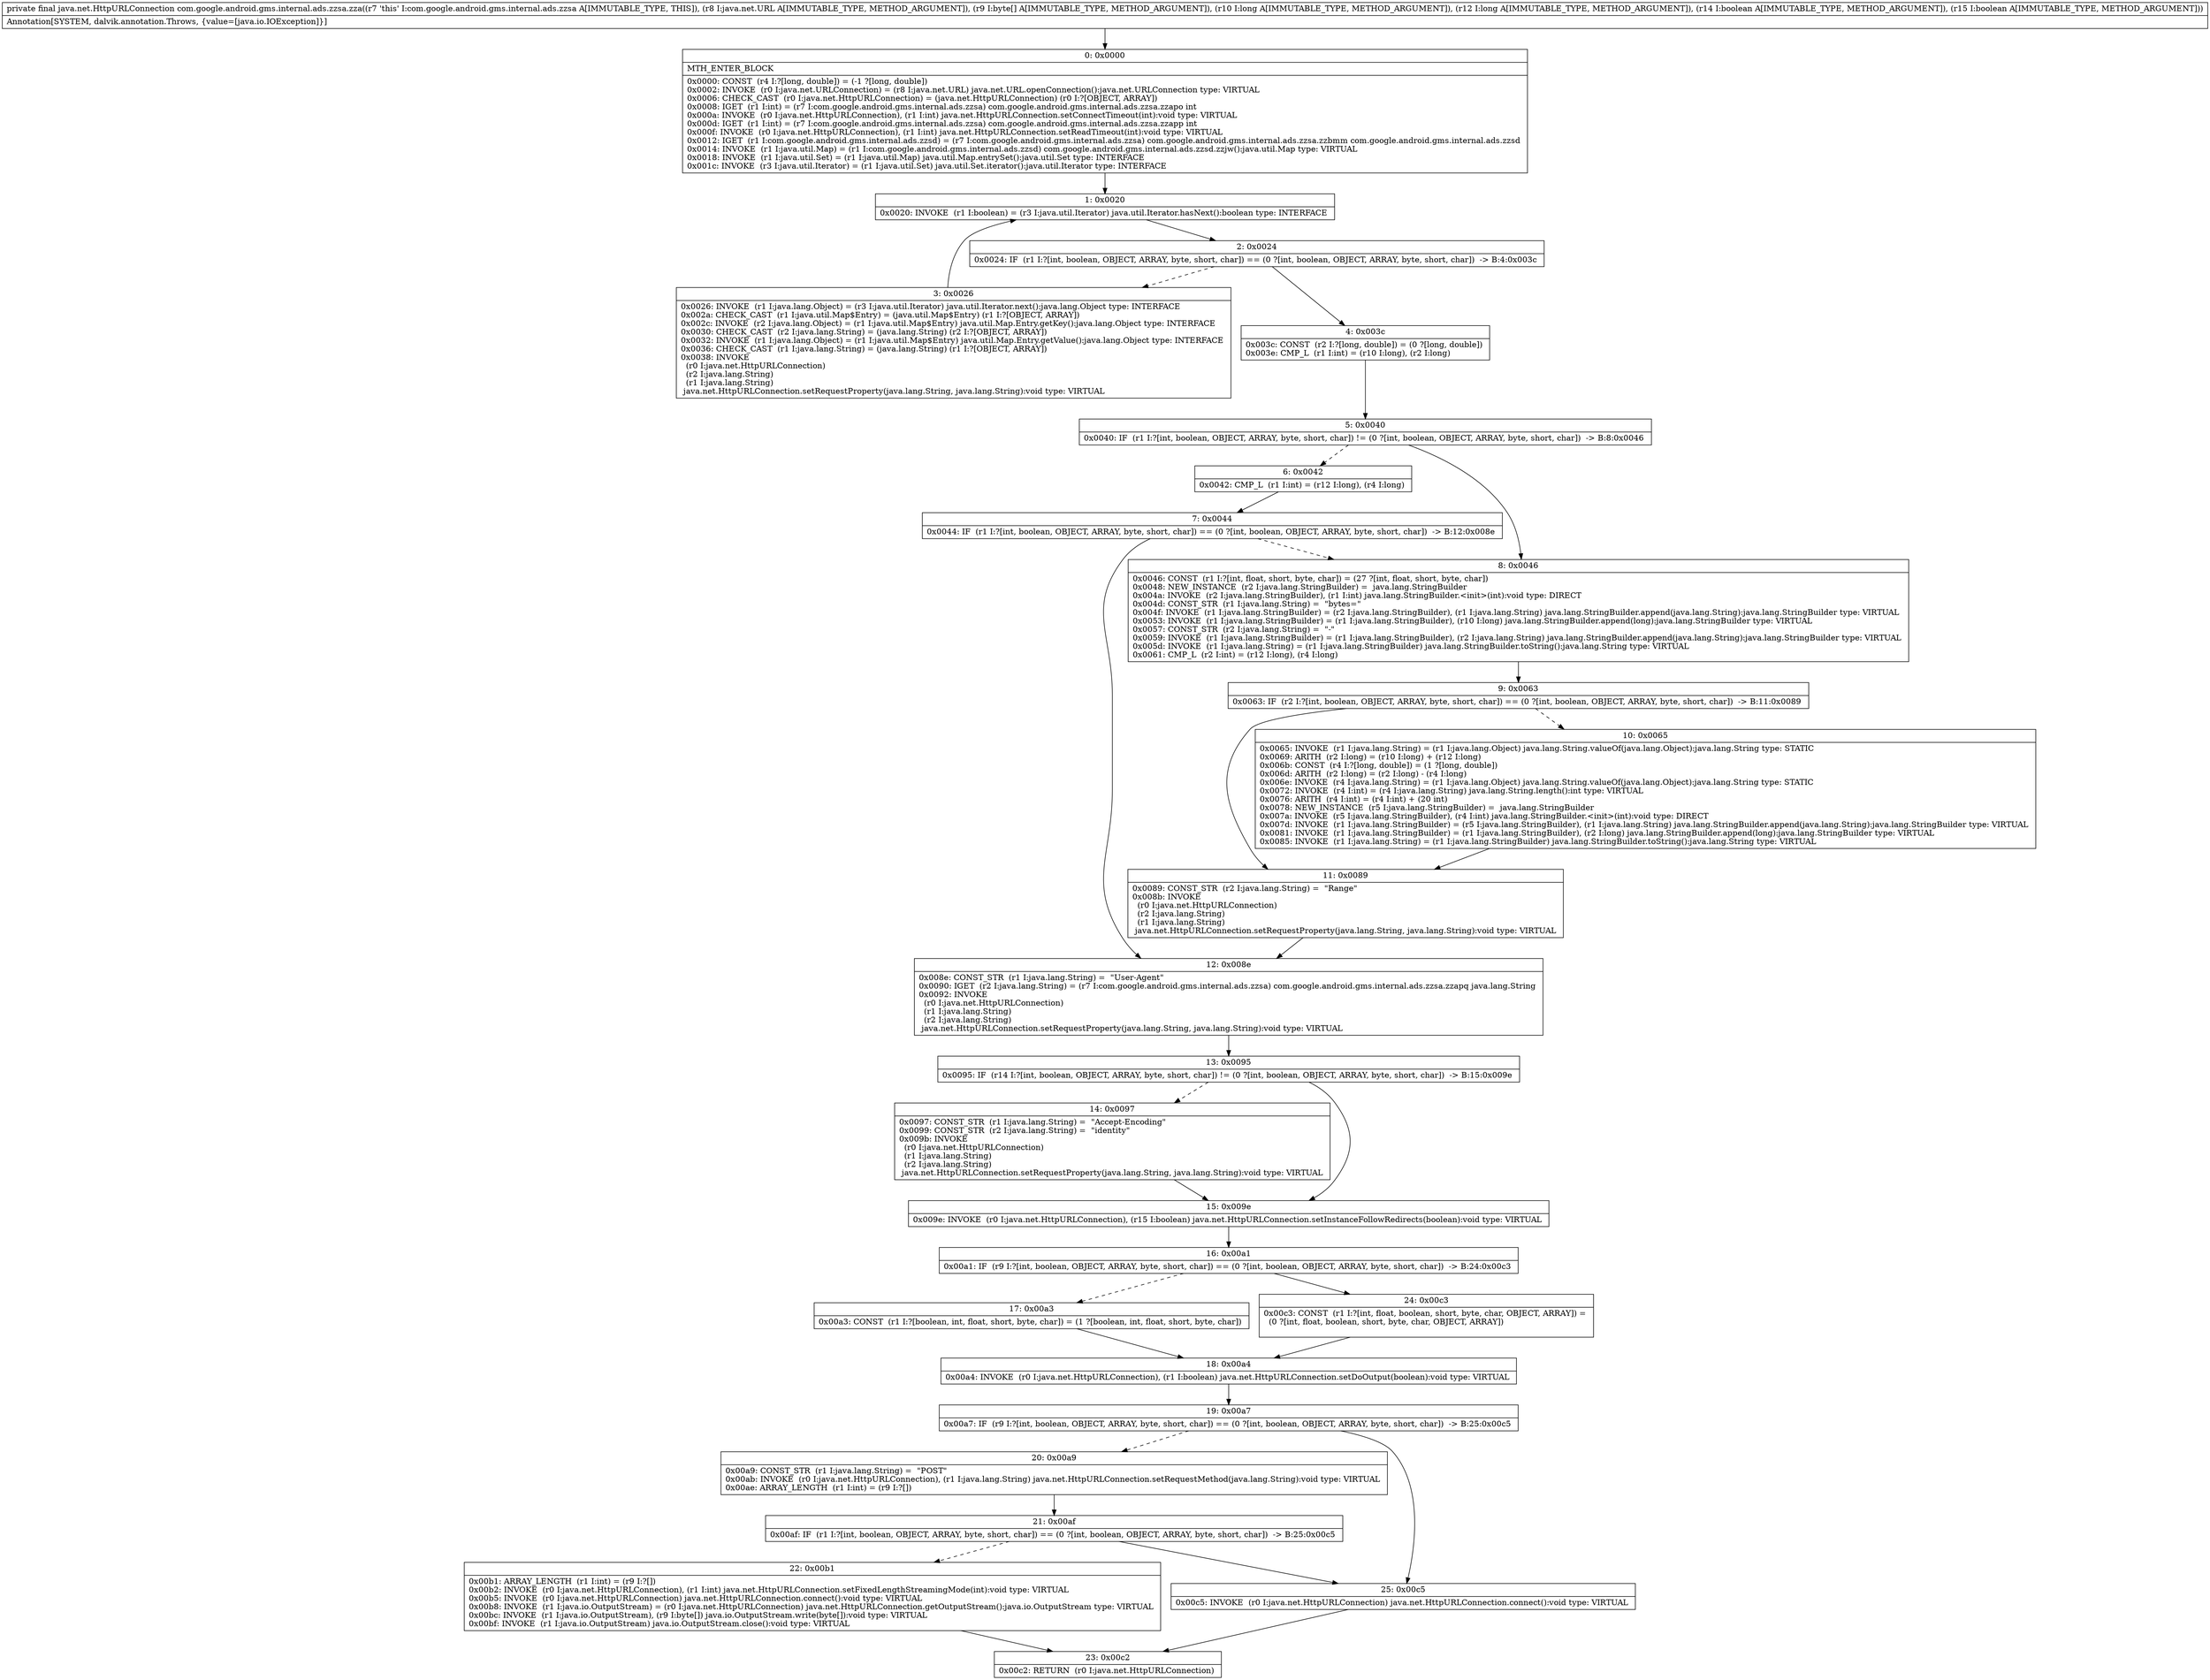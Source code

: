 digraph "CFG forcom.google.android.gms.internal.ads.zzsa.zza(Ljava\/net\/URL;[BJJZZ)Ljava\/net\/HttpURLConnection;" {
Node_0 [shape=record,label="{0\:\ 0x0000|MTH_ENTER_BLOCK\l|0x0000: CONST  (r4 I:?[long, double]) = (\-1 ?[long, double]) \l0x0002: INVOKE  (r0 I:java.net.URLConnection) = (r8 I:java.net.URL) java.net.URL.openConnection():java.net.URLConnection type: VIRTUAL \l0x0006: CHECK_CAST  (r0 I:java.net.HttpURLConnection) = (java.net.HttpURLConnection) (r0 I:?[OBJECT, ARRAY]) \l0x0008: IGET  (r1 I:int) = (r7 I:com.google.android.gms.internal.ads.zzsa) com.google.android.gms.internal.ads.zzsa.zzapo int \l0x000a: INVOKE  (r0 I:java.net.HttpURLConnection), (r1 I:int) java.net.HttpURLConnection.setConnectTimeout(int):void type: VIRTUAL \l0x000d: IGET  (r1 I:int) = (r7 I:com.google.android.gms.internal.ads.zzsa) com.google.android.gms.internal.ads.zzsa.zzapp int \l0x000f: INVOKE  (r0 I:java.net.HttpURLConnection), (r1 I:int) java.net.HttpURLConnection.setReadTimeout(int):void type: VIRTUAL \l0x0012: IGET  (r1 I:com.google.android.gms.internal.ads.zzsd) = (r7 I:com.google.android.gms.internal.ads.zzsa) com.google.android.gms.internal.ads.zzsa.zzbmm com.google.android.gms.internal.ads.zzsd \l0x0014: INVOKE  (r1 I:java.util.Map) = (r1 I:com.google.android.gms.internal.ads.zzsd) com.google.android.gms.internal.ads.zzsd.zzjw():java.util.Map type: VIRTUAL \l0x0018: INVOKE  (r1 I:java.util.Set) = (r1 I:java.util.Map) java.util.Map.entrySet():java.util.Set type: INTERFACE \l0x001c: INVOKE  (r3 I:java.util.Iterator) = (r1 I:java.util.Set) java.util.Set.iterator():java.util.Iterator type: INTERFACE \l}"];
Node_1 [shape=record,label="{1\:\ 0x0020|0x0020: INVOKE  (r1 I:boolean) = (r3 I:java.util.Iterator) java.util.Iterator.hasNext():boolean type: INTERFACE \l}"];
Node_2 [shape=record,label="{2\:\ 0x0024|0x0024: IF  (r1 I:?[int, boolean, OBJECT, ARRAY, byte, short, char]) == (0 ?[int, boolean, OBJECT, ARRAY, byte, short, char])  \-\> B:4:0x003c \l}"];
Node_3 [shape=record,label="{3\:\ 0x0026|0x0026: INVOKE  (r1 I:java.lang.Object) = (r3 I:java.util.Iterator) java.util.Iterator.next():java.lang.Object type: INTERFACE \l0x002a: CHECK_CAST  (r1 I:java.util.Map$Entry) = (java.util.Map$Entry) (r1 I:?[OBJECT, ARRAY]) \l0x002c: INVOKE  (r2 I:java.lang.Object) = (r1 I:java.util.Map$Entry) java.util.Map.Entry.getKey():java.lang.Object type: INTERFACE \l0x0030: CHECK_CAST  (r2 I:java.lang.String) = (java.lang.String) (r2 I:?[OBJECT, ARRAY]) \l0x0032: INVOKE  (r1 I:java.lang.Object) = (r1 I:java.util.Map$Entry) java.util.Map.Entry.getValue():java.lang.Object type: INTERFACE \l0x0036: CHECK_CAST  (r1 I:java.lang.String) = (java.lang.String) (r1 I:?[OBJECT, ARRAY]) \l0x0038: INVOKE  \l  (r0 I:java.net.HttpURLConnection)\l  (r2 I:java.lang.String)\l  (r1 I:java.lang.String)\l java.net.HttpURLConnection.setRequestProperty(java.lang.String, java.lang.String):void type: VIRTUAL \l}"];
Node_4 [shape=record,label="{4\:\ 0x003c|0x003c: CONST  (r2 I:?[long, double]) = (0 ?[long, double]) \l0x003e: CMP_L  (r1 I:int) = (r10 I:long), (r2 I:long) \l}"];
Node_5 [shape=record,label="{5\:\ 0x0040|0x0040: IF  (r1 I:?[int, boolean, OBJECT, ARRAY, byte, short, char]) != (0 ?[int, boolean, OBJECT, ARRAY, byte, short, char])  \-\> B:8:0x0046 \l}"];
Node_6 [shape=record,label="{6\:\ 0x0042|0x0042: CMP_L  (r1 I:int) = (r12 I:long), (r4 I:long) \l}"];
Node_7 [shape=record,label="{7\:\ 0x0044|0x0044: IF  (r1 I:?[int, boolean, OBJECT, ARRAY, byte, short, char]) == (0 ?[int, boolean, OBJECT, ARRAY, byte, short, char])  \-\> B:12:0x008e \l}"];
Node_8 [shape=record,label="{8\:\ 0x0046|0x0046: CONST  (r1 I:?[int, float, short, byte, char]) = (27 ?[int, float, short, byte, char]) \l0x0048: NEW_INSTANCE  (r2 I:java.lang.StringBuilder) =  java.lang.StringBuilder \l0x004a: INVOKE  (r2 I:java.lang.StringBuilder), (r1 I:int) java.lang.StringBuilder.\<init\>(int):void type: DIRECT \l0x004d: CONST_STR  (r1 I:java.lang.String) =  \"bytes=\" \l0x004f: INVOKE  (r1 I:java.lang.StringBuilder) = (r2 I:java.lang.StringBuilder), (r1 I:java.lang.String) java.lang.StringBuilder.append(java.lang.String):java.lang.StringBuilder type: VIRTUAL \l0x0053: INVOKE  (r1 I:java.lang.StringBuilder) = (r1 I:java.lang.StringBuilder), (r10 I:long) java.lang.StringBuilder.append(long):java.lang.StringBuilder type: VIRTUAL \l0x0057: CONST_STR  (r2 I:java.lang.String) =  \"\-\" \l0x0059: INVOKE  (r1 I:java.lang.StringBuilder) = (r1 I:java.lang.StringBuilder), (r2 I:java.lang.String) java.lang.StringBuilder.append(java.lang.String):java.lang.StringBuilder type: VIRTUAL \l0x005d: INVOKE  (r1 I:java.lang.String) = (r1 I:java.lang.StringBuilder) java.lang.StringBuilder.toString():java.lang.String type: VIRTUAL \l0x0061: CMP_L  (r2 I:int) = (r12 I:long), (r4 I:long) \l}"];
Node_9 [shape=record,label="{9\:\ 0x0063|0x0063: IF  (r2 I:?[int, boolean, OBJECT, ARRAY, byte, short, char]) == (0 ?[int, boolean, OBJECT, ARRAY, byte, short, char])  \-\> B:11:0x0089 \l}"];
Node_10 [shape=record,label="{10\:\ 0x0065|0x0065: INVOKE  (r1 I:java.lang.String) = (r1 I:java.lang.Object) java.lang.String.valueOf(java.lang.Object):java.lang.String type: STATIC \l0x0069: ARITH  (r2 I:long) = (r10 I:long) + (r12 I:long) \l0x006b: CONST  (r4 I:?[long, double]) = (1 ?[long, double]) \l0x006d: ARITH  (r2 I:long) = (r2 I:long) \- (r4 I:long) \l0x006e: INVOKE  (r4 I:java.lang.String) = (r1 I:java.lang.Object) java.lang.String.valueOf(java.lang.Object):java.lang.String type: STATIC \l0x0072: INVOKE  (r4 I:int) = (r4 I:java.lang.String) java.lang.String.length():int type: VIRTUAL \l0x0076: ARITH  (r4 I:int) = (r4 I:int) + (20 int) \l0x0078: NEW_INSTANCE  (r5 I:java.lang.StringBuilder) =  java.lang.StringBuilder \l0x007a: INVOKE  (r5 I:java.lang.StringBuilder), (r4 I:int) java.lang.StringBuilder.\<init\>(int):void type: DIRECT \l0x007d: INVOKE  (r1 I:java.lang.StringBuilder) = (r5 I:java.lang.StringBuilder), (r1 I:java.lang.String) java.lang.StringBuilder.append(java.lang.String):java.lang.StringBuilder type: VIRTUAL \l0x0081: INVOKE  (r1 I:java.lang.StringBuilder) = (r1 I:java.lang.StringBuilder), (r2 I:long) java.lang.StringBuilder.append(long):java.lang.StringBuilder type: VIRTUAL \l0x0085: INVOKE  (r1 I:java.lang.String) = (r1 I:java.lang.StringBuilder) java.lang.StringBuilder.toString():java.lang.String type: VIRTUAL \l}"];
Node_11 [shape=record,label="{11\:\ 0x0089|0x0089: CONST_STR  (r2 I:java.lang.String) =  \"Range\" \l0x008b: INVOKE  \l  (r0 I:java.net.HttpURLConnection)\l  (r2 I:java.lang.String)\l  (r1 I:java.lang.String)\l java.net.HttpURLConnection.setRequestProperty(java.lang.String, java.lang.String):void type: VIRTUAL \l}"];
Node_12 [shape=record,label="{12\:\ 0x008e|0x008e: CONST_STR  (r1 I:java.lang.String) =  \"User\-Agent\" \l0x0090: IGET  (r2 I:java.lang.String) = (r7 I:com.google.android.gms.internal.ads.zzsa) com.google.android.gms.internal.ads.zzsa.zzapq java.lang.String \l0x0092: INVOKE  \l  (r0 I:java.net.HttpURLConnection)\l  (r1 I:java.lang.String)\l  (r2 I:java.lang.String)\l java.net.HttpURLConnection.setRequestProperty(java.lang.String, java.lang.String):void type: VIRTUAL \l}"];
Node_13 [shape=record,label="{13\:\ 0x0095|0x0095: IF  (r14 I:?[int, boolean, OBJECT, ARRAY, byte, short, char]) != (0 ?[int, boolean, OBJECT, ARRAY, byte, short, char])  \-\> B:15:0x009e \l}"];
Node_14 [shape=record,label="{14\:\ 0x0097|0x0097: CONST_STR  (r1 I:java.lang.String) =  \"Accept\-Encoding\" \l0x0099: CONST_STR  (r2 I:java.lang.String) =  \"identity\" \l0x009b: INVOKE  \l  (r0 I:java.net.HttpURLConnection)\l  (r1 I:java.lang.String)\l  (r2 I:java.lang.String)\l java.net.HttpURLConnection.setRequestProperty(java.lang.String, java.lang.String):void type: VIRTUAL \l}"];
Node_15 [shape=record,label="{15\:\ 0x009e|0x009e: INVOKE  (r0 I:java.net.HttpURLConnection), (r15 I:boolean) java.net.HttpURLConnection.setInstanceFollowRedirects(boolean):void type: VIRTUAL \l}"];
Node_16 [shape=record,label="{16\:\ 0x00a1|0x00a1: IF  (r9 I:?[int, boolean, OBJECT, ARRAY, byte, short, char]) == (0 ?[int, boolean, OBJECT, ARRAY, byte, short, char])  \-\> B:24:0x00c3 \l}"];
Node_17 [shape=record,label="{17\:\ 0x00a3|0x00a3: CONST  (r1 I:?[boolean, int, float, short, byte, char]) = (1 ?[boolean, int, float, short, byte, char]) \l}"];
Node_18 [shape=record,label="{18\:\ 0x00a4|0x00a4: INVOKE  (r0 I:java.net.HttpURLConnection), (r1 I:boolean) java.net.HttpURLConnection.setDoOutput(boolean):void type: VIRTUAL \l}"];
Node_19 [shape=record,label="{19\:\ 0x00a7|0x00a7: IF  (r9 I:?[int, boolean, OBJECT, ARRAY, byte, short, char]) == (0 ?[int, boolean, OBJECT, ARRAY, byte, short, char])  \-\> B:25:0x00c5 \l}"];
Node_20 [shape=record,label="{20\:\ 0x00a9|0x00a9: CONST_STR  (r1 I:java.lang.String) =  \"POST\" \l0x00ab: INVOKE  (r0 I:java.net.HttpURLConnection), (r1 I:java.lang.String) java.net.HttpURLConnection.setRequestMethod(java.lang.String):void type: VIRTUAL \l0x00ae: ARRAY_LENGTH  (r1 I:int) = (r9 I:?[]) \l}"];
Node_21 [shape=record,label="{21\:\ 0x00af|0x00af: IF  (r1 I:?[int, boolean, OBJECT, ARRAY, byte, short, char]) == (0 ?[int, boolean, OBJECT, ARRAY, byte, short, char])  \-\> B:25:0x00c5 \l}"];
Node_22 [shape=record,label="{22\:\ 0x00b1|0x00b1: ARRAY_LENGTH  (r1 I:int) = (r9 I:?[]) \l0x00b2: INVOKE  (r0 I:java.net.HttpURLConnection), (r1 I:int) java.net.HttpURLConnection.setFixedLengthStreamingMode(int):void type: VIRTUAL \l0x00b5: INVOKE  (r0 I:java.net.HttpURLConnection) java.net.HttpURLConnection.connect():void type: VIRTUAL \l0x00b8: INVOKE  (r1 I:java.io.OutputStream) = (r0 I:java.net.HttpURLConnection) java.net.HttpURLConnection.getOutputStream():java.io.OutputStream type: VIRTUAL \l0x00bc: INVOKE  (r1 I:java.io.OutputStream), (r9 I:byte[]) java.io.OutputStream.write(byte[]):void type: VIRTUAL \l0x00bf: INVOKE  (r1 I:java.io.OutputStream) java.io.OutputStream.close():void type: VIRTUAL \l}"];
Node_23 [shape=record,label="{23\:\ 0x00c2|0x00c2: RETURN  (r0 I:java.net.HttpURLConnection) \l}"];
Node_24 [shape=record,label="{24\:\ 0x00c3|0x00c3: CONST  (r1 I:?[int, float, boolean, short, byte, char, OBJECT, ARRAY]) = \l  (0 ?[int, float, boolean, short, byte, char, OBJECT, ARRAY])\l \l}"];
Node_25 [shape=record,label="{25\:\ 0x00c5|0x00c5: INVOKE  (r0 I:java.net.HttpURLConnection) java.net.HttpURLConnection.connect():void type: VIRTUAL \l}"];
MethodNode[shape=record,label="{private final java.net.HttpURLConnection com.google.android.gms.internal.ads.zzsa.zza((r7 'this' I:com.google.android.gms.internal.ads.zzsa A[IMMUTABLE_TYPE, THIS]), (r8 I:java.net.URL A[IMMUTABLE_TYPE, METHOD_ARGUMENT]), (r9 I:byte[] A[IMMUTABLE_TYPE, METHOD_ARGUMENT]), (r10 I:long A[IMMUTABLE_TYPE, METHOD_ARGUMENT]), (r12 I:long A[IMMUTABLE_TYPE, METHOD_ARGUMENT]), (r14 I:boolean A[IMMUTABLE_TYPE, METHOD_ARGUMENT]), (r15 I:boolean A[IMMUTABLE_TYPE, METHOD_ARGUMENT]))  | Annotation[SYSTEM, dalvik.annotation.Throws, \{value=[java.io.IOException]\}]\l}"];
MethodNode -> Node_0;
Node_0 -> Node_1;
Node_1 -> Node_2;
Node_2 -> Node_3[style=dashed];
Node_2 -> Node_4;
Node_3 -> Node_1;
Node_4 -> Node_5;
Node_5 -> Node_6[style=dashed];
Node_5 -> Node_8;
Node_6 -> Node_7;
Node_7 -> Node_8[style=dashed];
Node_7 -> Node_12;
Node_8 -> Node_9;
Node_9 -> Node_10[style=dashed];
Node_9 -> Node_11;
Node_10 -> Node_11;
Node_11 -> Node_12;
Node_12 -> Node_13;
Node_13 -> Node_14[style=dashed];
Node_13 -> Node_15;
Node_14 -> Node_15;
Node_15 -> Node_16;
Node_16 -> Node_17[style=dashed];
Node_16 -> Node_24;
Node_17 -> Node_18;
Node_18 -> Node_19;
Node_19 -> Node_20[style=dashed];
Node_19 -> Node_25;
Node_20 -> Node_21;
Node_21 -> Node_22[style=dashed];
Node_21 -> Node_25;
Node_22 -> Node_23;
Node_24 -> Node_18;
Node_25 -> Node_23;
}

